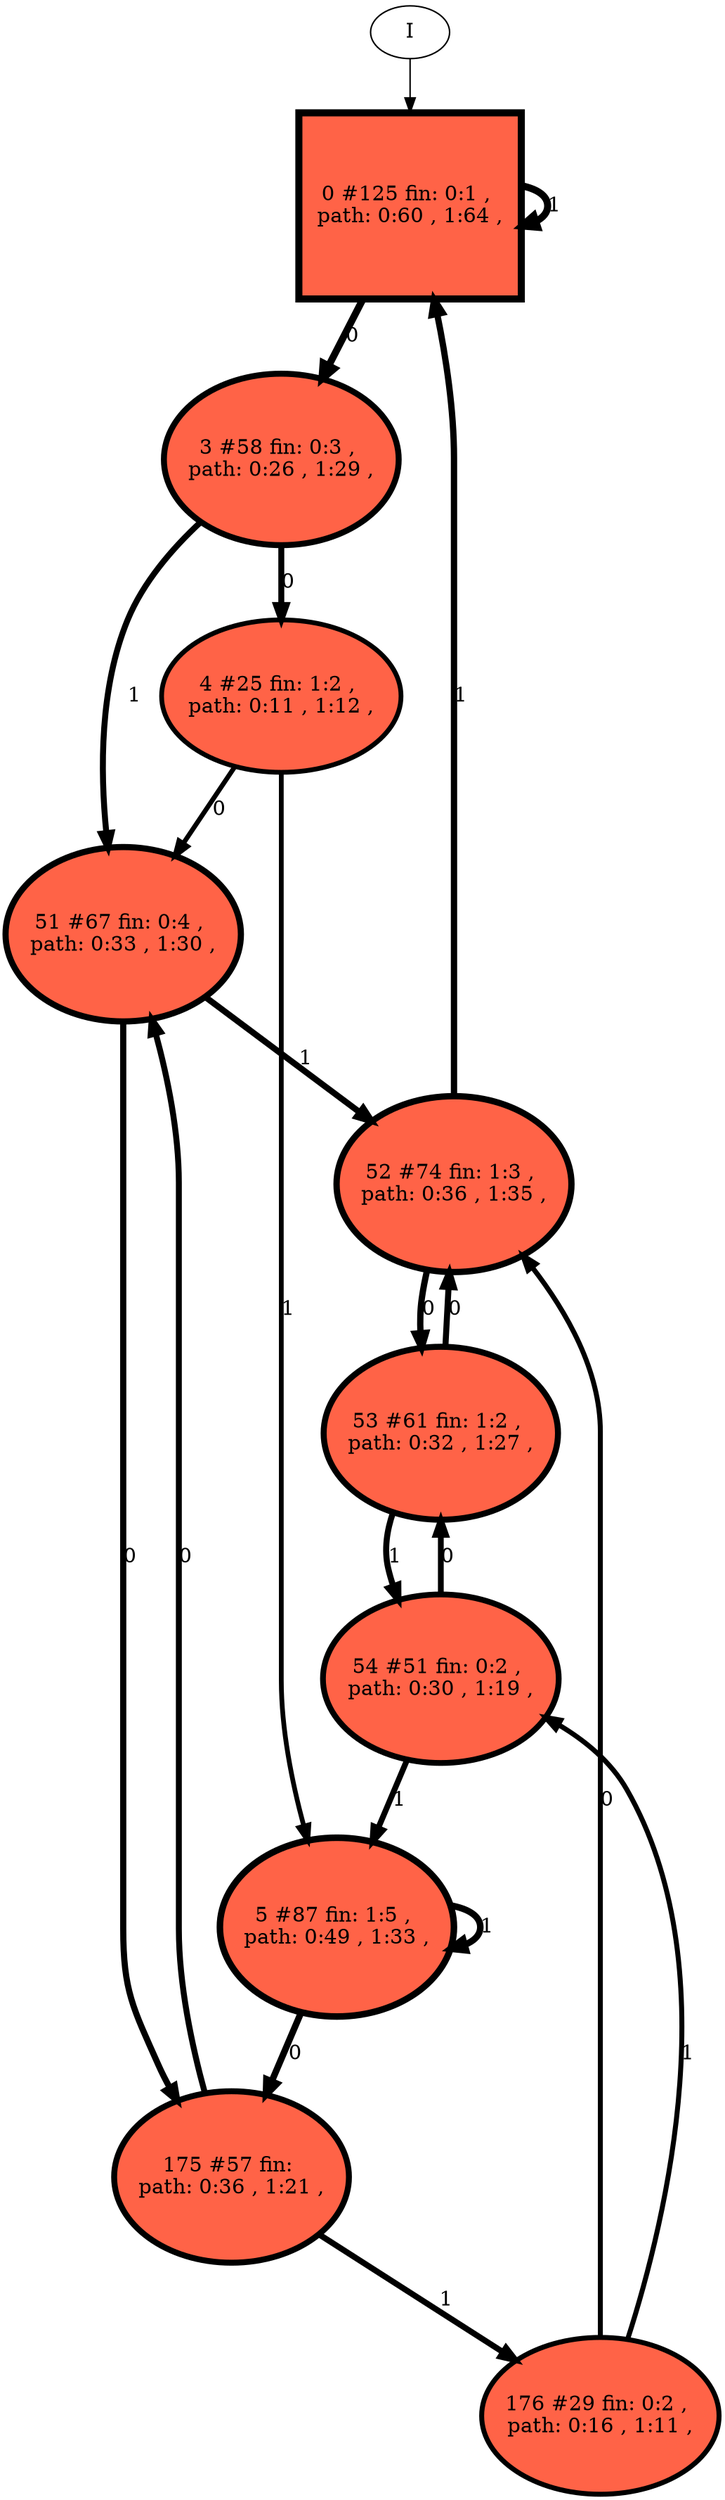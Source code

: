// produced with flexfringe // 
digraph DFA {
	0 [label="root" shape=box];
		I -> 0;
	0 [ label="0 #125 fin: 0:1 , 
 path: 0:60 , 1:64 , " , style=filled, fillcolor="tomato", width=1.76409, height=1.76409, penwidth=4.83628];
		0 -> 0 [label="1 " , penwidth=4.83628 ];
		0 -> 3 [label="0 " , penwidth=4.83628 ];
	3 [ label="3 #58 fin: 0:3 , 
 path: 0:26 , 1:29 , " , style=filled, fillcolor="tomato", width=1.62483, height=1.62483, penwidth=4.07754];
		3 -> 51 [label="1 " , penwidth=4.07754 ];
		3 -> 4 [label="0 " , penwidth=4.07754 ];
	51 [ label="51 #67 fin: 0:4 , 
 path: 0:33 , 1:30 , " , style=filled, fillcolor="tomato", width=1.6524, height=1.6524, penwidth=4.21951];
		51 -> 52 [label="1 " , penwidth=4.21951 ];
		51 -> 175 [label="0 " , penwidth=4.21951 ];
	4 [ label="4 #25 fin: 1:2 , 
 path: 0:11 , 1:12 , " , style=filled, fillcolor="tomato", width=1.44882, height=1.44882, penwidth=3.2581];
		4 -> 5 [label="1 " , penwidth=3.2581 ];
		4 -> 51 [label="0 " , penwidth=3.2581 ];
	52 [ label="52 #74 fin: 1:3 , 
 path: 0:36 , 1:35 , " , style=filled, fillcolor="tomato", width=1.671, height=1.671, penwidth=4.31749];
		52 -> 0 [label="1 " , penwidth=4.31749 ];
		52 -> 53 [label="0 " , penwidth=4.31749 ];
	175 [ label="175 #57 fin: 
 path: 0:36 , 1:21 , " , style=filled, fillcolor="tomato", width=1.62145, height=1.62145, penwidth=4.06044];
		175 -> 176 [label="1 " , penwidth=4.06044 ];
		175 -> 51 [label="0 " , penwidth=4.06044 ];
	5 [ label="5 #87 fin: 1:5 , 
 path: 0:49 , 1:33 , " , style=filled, fillcolor="tomato", width=1.70062, height=1.70062, penwidth=4.47734];
		5 -> 5 [label="1 " , penwidth=4.47734 ];
		5 -> 175 [label="0 " , penwidth=4.47734 ];
	53 [ label="53 #61 fin: 1:2 , 
 path: 0:32 , 1:27 , " , style=filled, fillcolor="tomato", width=1.63455, height=1.63455, penwidth=4.12713];
		53 -> 54 [label="1 " , penwidth=4.12713 ];
		53 -> 52 [label="0 " , penwidth=4.12713 ];
	176 [ label="176 #29 fin: 0:2 , 
 path: 0:16 , 1:11 , " , style=filled, fillcolor="tomato", width=1.48188, height=1.48188, penwidth=3.4012];
		176 -> 54 [label="1 " , penwidth=3.4012 ];
		176 -> 52 [label="0 " , penwidth=3.4012 ];
	54 [ label="54 #51 fin: 0:2 , 
 path: 0:30 , 1:19 , " , style=filled, fillcolor="tomato", width=1.59964, height=1.59964, penwidth=3.95124];
		54 -> 5 [label="1 " , penwidth=3.95124 ];
		54 -> 53 [label="0 " , penwidth=3.95124 ];
}
